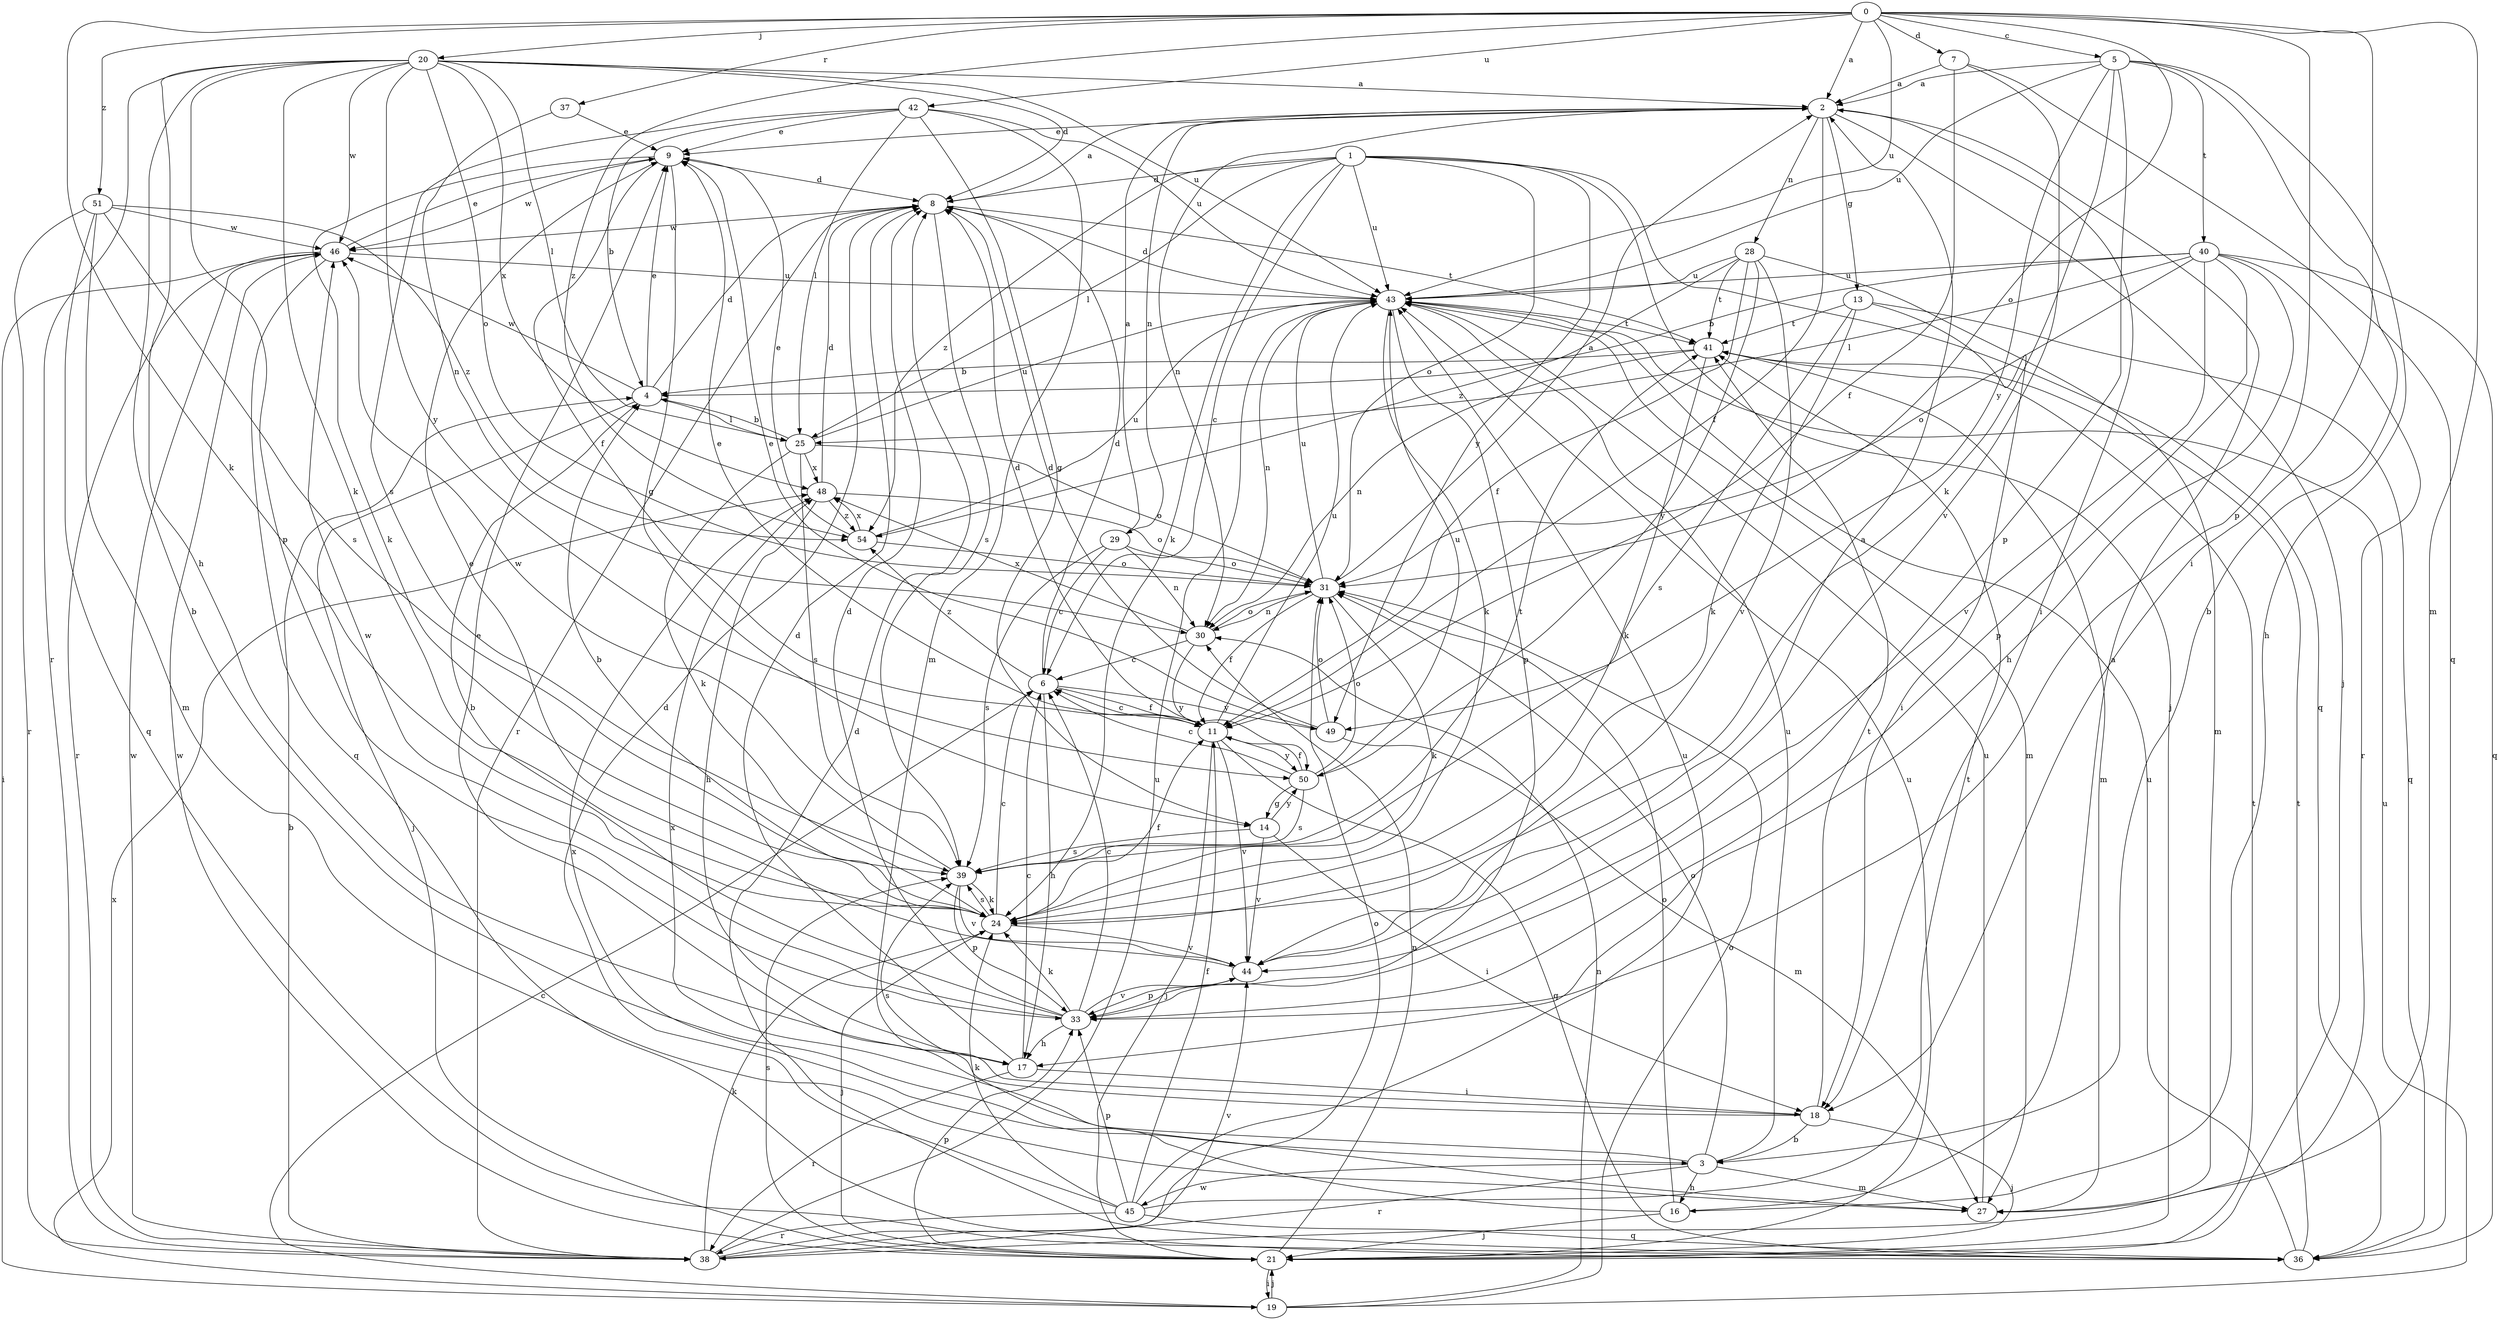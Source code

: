 strict digraph  {
0;
1;
2;
3;
4;
5;
6;
7;
8;
9;
11;
13;
14;
16;
17;
18;
19;
20;
21;
24;
25;
27;
28;
29;
30;
31;
33;
36;
37;
38;
39;
40;
41;
42;
43;
44;
45;
46;
48;
49;
50;
51;
54;
0 -> 2  [label=a];
0 -> 5  [label=c];
0 -> 7  [label=d];
0 -> 18  [label=i];
0 -> 20  [label=j];
0 -> 24  [label=k];
0 -> 27  [label=m];
0 -> 31  [label=o];
0 -> 33  [label=p];
0 -> 37  [label=r];
0 -> 42  [label=u];
0 -> 43  [label=u];
0 -> 51  [label=z];
0 -> 54  [label=z];
1 -> 6  [label=c];
1 -> 8  [label=d];
1 -> 21  [label=j];
1 -> 24  [label=k];
1 -> 25  [label=l];
1 -> 31  [label=o];
1 -> 36  [label=q];
1 -> 43  [label=u];
1 -> 49  [label=y];
1 -> 54  [label=z];
2 -> 9  [label=e];
2 -> 11  [label=f];
2 -> 13  [label=g];
2 -> 18  [label=i];
2 -> 21  [label=j];
2 -> 28  [label=n];
2 -> 29  [label=n];
2 -> 30  [label=n];
3 -> 16  [label=h];
3 -> 27  [label=m];
3 -> 31  [label=o];
3 -> 38  [label=r];
3 -> 43  [label=u];
3 -> 45  [label=w];
3 -> 48  [label=x];
4 -> 8  [label=d];
4 -> 9  [label=e];
4 -> 21  [label=j];
4 -> 25  [label=l];
4 -> 46  [label=w];
5 -> 2  [label=a];
5 -> 3  [label=b];
5 -> 16  [label=h];
5 -> 24  [label=k];
5 -> 33  [label=p];
5 -> 40  [label=t];
5 -> 43  [label=u];
5 -> 49  [label=y];
6 -> 8  [label=d];
6 -> 11  [label=f];
6 -> 17  [label=h];
6 -> 49  [label=y];
6 -> 54  [label=z];
7 -> 2  [label=a];
7 -> 11  [label=f];
7 -> 36  [label=q];
7 -> 44  [label=v];
8 -> 2  [label=a];
8 -> 38  [label=r];
8 -> 39  [label=s];
8 -> 41  [label=t];
8 -> 46  [label=w];
9 -> 8  [label=d];
9 -> 11  [label=f];
9 -> 14  [label=g];
9 -> 24  [label=k];
9 -> 46  [label=w];
11 -> 6  [label=c];
11 -> 8  [label=d];
11 -> 9  [label=e];
11 -> 21  [label=j];
11 -> 36  [label=q];
11 -> 43  [label=u];
11 -> 44  [label=v];
11 -> 50  [label=y];
13 -> 18  [label=i];
13 -> 24  [label=k];
13 -> 36  [label=q];
13 -> 39  [label=s];
13 -> 41  [label=t];
14 -> 18  [label=i];
14 -> 39  [label=s];
14 -> 44  [label=v];
14 -> 50  [label=y];
16 -> 2  [label=a];
16 -> 21  [label=j];
16 -> 31  [label=o];
16 -> 48  [label=x];
17 -> 6  [label=c];
17 -> 8  [label=d];
17 -> 18  [label=i];
17 -> 38  [label=r];
18 -> 3  [label=b];
18 -> 9  [label=e];
18 -> 21  [label=j];
18 -> 39  [label=s];
18 -> 41  [label=t];
19 -> 6  [label=c];
19 -> 21  [label=j];
19 -> 30  [label=n];
19 -> 31  [label=o];
19 -> 43  [label=u];
19 -> 48  [label=x];
20 -> 2  [label=a];
20 -> 3  [label=b];
20 -> 8  [label=d];
20 -> 17  [label=h];
20 -> 24  [label=k];
20 -> 25  [label=l];
20 -> 31  [label=o];
20 -> 33  [label=p];
20 -> 38  [label=r];
20 -> 43  [label=u];
20 -> 46  [label=w];
20 -> 48  [label=x];
20 -> 50  [label=y];
21 -> 19  [label=i];
21 -> 30  [label=n];
21 -> 33  [label=p];
21 -> 39  [label=s];
21 -> 41  [label=t];
21 -> 43  [label=u];
21 -> 46  [label=w];
24 -> 4  [label=b];
24 -> 6  [label=c];
24 -> 11  [label=f];
24 -> 21  [label=j];
24 -> 39  [label=s];
24 -> 44  [label=v];
25 -> 4  [label=b];
25 -> 24  [label=k];
25 -> 31  [label=o];
25 -> 39  [label=s];
25 -> 43  [label=u];
25 -> 48  [label=x];
27 -> 43  [label=u];
28 -> 11  [label=f];
28 -> 27  [label=m];
28 -> 41  [label=t];
28 -> 43  [label=u];
28 -> 44  [label=v];
28 -> 50  [label=y];
28 -> 54  [label=z];
29 -> 2  [label=a];
29 -> 6  [label=c];
29 -> 30  [label=n];
29 -> 31  [label=o];
29 -> 39  [label=s];
30 -> 6  [label=c];
30 -> 31  [label=o];
30 -> 48  [label=x];
30 -> 50  [label=y];
31 -> 2  [label=a];
31 -> 11  [label=f];
31 -> 24  [label=k];
31 -> 30  [label=n];
31 -> 43  [label=u];
33 -> 4  [label=b];
33 -> 6  [label=c];
33 -> 8  [label=d];
33 -> 17  [label=h];
33 -> 24  [label=k];
33 -> 44  [label=v];
33 -> 46  [label=w];
36 -> 8  [label=d];
36 -> 41  [label=t];
36 -> 43  [label=u];
37 -> 9  [label=e];
37 -> 30  [label=n];
38 -> 4  [label=b];
38 -> 24  [label=k];
38 -> 31  [label=o];
38 -> 43  [label=u];
38 -> 44  [label=v];
38 -> 46  [label=w];
39 -> 24  [label=k];
39 -> 33  [label=p];
39 -> 41  [label=t];
39 -> 44  [label=v];
39 -> 46  [label=w];
40 -> 4  [label=b];
40 -> 17  [label=h];
40 -> 25  [label=l];
40 -> 31  [label=o];
40 -> 33  [label=p];
40 -> 36  [label=q];
40 -> 38  [label=r];
40 -> 43  [label=u];
40 -> 44  [label=v];
41 -> 4  [label=b];
41 -> 24  [label=k];
41 -> 27  [label=m];
41 -> 30  [label=n];
42 -> 4  [label=b];
42 -> 9  [label=e];
42 -> 14  [label=g];
42 -> 25  [label=l];
42 -> 27  [label=m];
42 -> 39  [label=s];
42 -> 43  [label=u];
43 -> 8  [label=d];
43 -> 24  [label=k];
43 -> 27  [label=m];
43 -> 30  [label=n];
43 -> 33  [label=p];
43 -> 41  [label=t];
44 -> 2  [label=a];
44 -> 9  [label=e];
44 -> 33  [label=p];
45 -> 8  [label=d];
45 -> 11  [label=f];
45 -> 24  [label=k];
45 -> 33  [label=p];
45 -> 36  [label=q];
45 -> 38  [label=r];
45 -> 41  [label=t];
45 -> 43  [label=u];
46 -> 9  [label=e];
46 -> 19  [label=i];
46 -> 36  [label=q];
46 -> 38  [label=r];
46 -> 43  [label=u];
48 -> 8  [label=d];
48 -> 17  [label=h];
48 -> 31  [label=o];
48 -> 54  [label=z];
49 -> 8  [label=d];
49 -> 9  [label=e];
49 -> 27  [label=m];
49 -> 31  [label=o];
50 -> 6  [label=c];
50 -> 11  [label=f];
50 -> 14  [label=g];
50 -> 31  [label=o];
50 -> 39  [label=s];
50 -> 43  [label=u];
51 -> 27  [label=m];
51 -> 36  [label=q];
51 -> 38  [label=r];
51 -> 39  [label=s];
51 -> 46  [label=w];
51 -> 54  [label=z];
54 -> 9  [label=e];
54 -> 31  [label=o];
54 -> 43  [label=u];
54 -> 48  [label=x];
}
